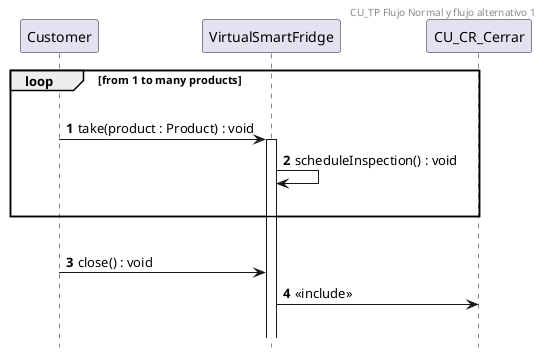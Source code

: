 @startuml

hide footbox
header CU_TP Flujo Normal y flujo alternativo 1
autonumber

loop from 1 to many products
|||
Customer -> VirtualSmartFridge: take(product : Product) : void
activate VirtualSmartFridge

VirtualSmartFridge -> VirtualSmartFridge : scheduleInspection() : void
|||
end

|||
Customer -> VirtualSmartFridge: close() : void
VirtualSmartFridge -> CU_CR_Cerrar : <<include>>
|||

@enduml